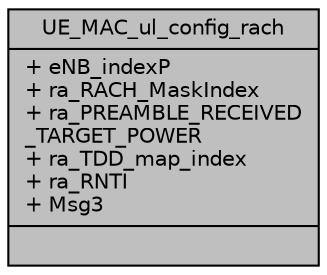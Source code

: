 digraph "UE_MAC_ul_config_rach"
{
 // LATEX_PDF_SIZE
  edge [fontname="Helvetica",fontsize="10",labelfontname="Helvetica",labelfontsize="10"];
  node [fontname="Helvetica",fontsize="10",shape=record];
  Node1 [label="{UE_MAC_ul_config_rach\n|+ eNB_indexP\l+ ra_RACH_MaskIndex\l+ ra_PREAMBLE_RECEIVED\l_TARGET_POWER\l+ ra_TDD_map_index\l+ ra_RNTI\l+ Msg3\l|}",height=0.2,width=0.4,color="black", fillcolor="grey75", style="filled", fontcolor="black",tooltip=" "];
}
